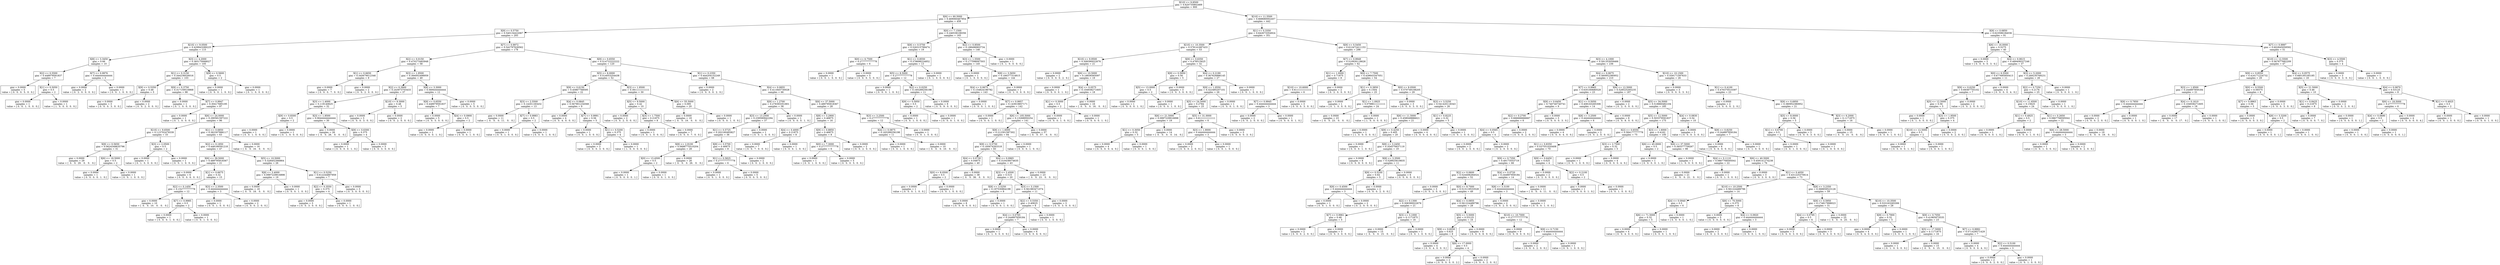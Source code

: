 digraph Tree {
0 [label="X[10] <= 9.8500\ngini = 0.620735802469\nsamples = 900", shape="box"] ;
1 [label="X[6] <= 60.5000\ngini = 0.469060467954\nsamples = 458", shape="box"] ;
0 -> 1 ;
2 [label="X[9] <= 0.5750\ngini = 0.540134422067\nsamples = 293", shape="box"] ;
1 -> 2 ;
3 [label="X[10] <= 9.0500\ngini = 0.429943289225\nsamples = 115", shape="box"] ;
2 -> 3 ;
4 [label="X[8] <= 3.3450\ngini = 0.66\nsamples = 10", shape="box"] ;
3 -> 4 ;
5 [label="X[2] <= 0.5500\ngini = 0.448979591837\nsamples = 7", shape="box"] ;
4 -> 5 ;
6 [label="gini = 0.0000\nsamples = 5\nvalue = [ 0.  0.  0.  5.  0.  0.]", shape="box"] ;
5 -> 6 ;
7 [label="X[1] <= 0.5050\ngini = 0.5\nsamples = 2", shape="box"] ;
5 -> 7 ;
8 [label="gini = 0.0000\nsamples = 1\nvalue = [ 0.  0.  1.  0.  0.  0.]", shape="box"] ;
7 -> 8 ;
9 [label="gini = 0.0000\nsamples = 1\nvalue = [ 1.  0.  0.  0.  0.  0.]", shape="box"] ;
7 -> 9 ;
10 [label="X[7] <= 0.9976\ngini = 0.444444444444\nsamples = 3", shape="box"] ;
4 -> 10 ;
11 [label="gini = 0.0000\nsamples = 2\nvalue = [ 0.  2.  0.  0.  0.  0.]", shape="box"] ;
10 -> 11 ;
12 [label="gini = 0.0000\nsamples = 1\nvalue = [ 0.  0.  1.  0.  0.  0.]", shape="box"] ;
10 -> 12 ;
13 [label="X[3] <= 4.2000\ngini = 0.365170068027\nsamples = 105", shape="box"] ;
3 -> 13 ;
14 [label="X[1] <= 0.3150\ngini = 0.344236026016\nsamples = 103", shape="box"] ;
13 -> 14 ;
15 [label="X[9] <= 0.5350\ngini = 0.48\nsamples = 5", shape="box"] ;
14 -> 15 ;
16 [label="gini = 0.0000\nsamples = 3\nvalue = [ 0.  0.  0.  3.  0.  0.]", shape="box"] ;
15 -> 16 ;
17 [label="gini = 0.0000\nsamples = 2\nvalue = [ 0.  0.  2.  0.  0.  0.]", shape="box"] ;
15 -> 17 ;
18 [label="X[9] <= 0.3750\ngini = 0.317159516868\nsamples = 98", shape="box"] ;
14 -> 18 ;
19 [label="gini = 0.0000\nsamples = 1\nvalue = [ 0.  1.  0.  0.  0.  0.]", shape="box"] ;
18 -> 19 ;
20 [label="X[7] <= 0.9947\ngini = 0.30417685195\nsamples = 97", shape="box"] ;
18 -> 20 ;
21 [label="gini = 0.0000\nsamples = 1\nvalue = [ 0.  1.  0.  0.  0.  0.]", shape="box"] ;
20 -> 21 ;
22 [label="X[6] <= 24.0000\ngini = 0.290581597222\nsamples = 96", shape="box"] ;
20 -> 22 ;
23 [label="X[10] <= 9.6500\ngini = 0.115702479339\nsamples = 33", shape="box"] ;
22 -> 23 ;
24 [label="X[9] <= 0.5650\ngini = 0.0624349635796\nsamples = 31", shape="box"] ;
23 -> 24 ;
25 [label="gini = 0.0000\nsamples = 29\nvalue = [  0.   0.  29.   0.   0.   0.]", shape="box"] ;
24 -> 25 ;
26 [label="X[6] <= 18.5000\ngini = 0.5\nsamples = 2", shape="box"] ;
24 -> 26 ;
27 [label="gini = 0.0000\nsamples = 1\nvalue = [ 0.  0.  0.  0.  1.  0.]", shape="box"] ;
26 -> 27 ;
28 [label="gini = 0.0000\nsamples = 1\nvalue = [ 0.  0.  1.  0.  0.  0.]", shape="box"] ;
26 -> 28 ;
29 [label="X[3] <= 2.0500\ngini = 0.5\nsamples = 2", shape="box"] ;
23 -> 29 ;
30 [label="gini = 0.0000\nsamples = 1\nvalue = [ 0.  1.  0.  0.  0.  0.]", shape="box"] ;
29 -> 30 ;
31 [label="gini = 0.0000\nsamples = 1\nvalue = [ 0.  0.  1.  0.  0.  0.]", shape="box"] ;
29 -> 31 ;
32 [label="X[1] <= 0.6850\ngini = 0.362307886117\nsamples = 63", shape="box"] ;
22 -> 32 ;
33 [label="X[2] <= 0.1850\ngini = 0.448166591218\nsamples = 47", shape="box"] ;
32 -> 33 ;
34 [label="X[6] <= 39.5000\ngini = 0.489795918367\nsamples = 21", shape="box"] ;
33 -> 34 ;
35 [label="gini = 0.0000\nsamples = 6\nvalue = [ 0.  0.  0.  6.  0.  0.]", shape="box"] ;
34 -> 35 ;
36 [label="X[1] <= 0.6675\ngini = 0.32\nsamples = 15", shape="box"] ;
34 -> 36 ;
37 [label="X[2] <= 0.1450\ngini = 0.152777777778\nsamples = 12", shape="box"] ;
36 -> 37 ;
38 [label="gini = 0.0000\nsamples = 10\nvalue = [  0.   0.  10.   0.   0.   0.]", shape="box"] ;
37 -> 38 ;
39 [label="X[7] <= 0.9985\ngini = 0.5\nsamples = 2", shape="box"] ;
37 -> 39 ;
40 [label="gini = 0.0000\nsamples = 1\nvalue = [ 0.  0.  0.  1.  0.  0.]", shape="box"] ;
39 -> 40 ;
41 [label="gini = 0.0000\nsamples = 1\nvalue = [ 0.  0.  1.  0.  0.  0.]", shape="box"] ;
39 -> 41 ;
42 [label="X[3] <= 2.3500\ngini = 0.444444444444\nsamples = 3", shape="box"] ;
36 -> 42 ;
43 [label="gini = 0.0000\nsamples = 1\nvalue = [ 0.  0.  1.  0.  0.  0.]", shape="box"] ;
42 -> 43 ;
44 [label="gini = 0.0000\nsamples = 2\nvalue = [ 0.  0.  0.  2.  0.  0.]", shape="box"] ;
42 -> 44 ;
45 [label="X[5] <= 10.5000\ngini = 0.328402366864\nsamples = 26", shape="box"] ;
33 -> 45 ;
46 [label="X[8] <= 3.4000\ngini = 0.0997229916898\nsamples = 19", shape="box"] ;
45 -> 46 ;
47 [label="gini = 0.0000\nsamples = 18\nvalue = [  0.   0.  18.   0.   0.   0.]", shape="box"] ;
46 -> 47 ;
48 [label="gini = 0.0000\nsamples = 1\nvalue = [ 0.  0.  0.  1.  0.  0.]", shape="box"] ;
46 -> 48 ;
49 [label="X[1] <= 0.5250\ngini = 0.612244897959\nsamples = 7", shape="box"] ;
45 -> 49 ;
50 [label="X[2] <= 0.3550\ngini = 0.375\nsamples = 4", shape="box"] ;
49 -> 50 ;
51 [label="gini = 0.0000\nsamples = 3\nvalue = [ 0.  0.  3.  0.  0.  0.]", shape="box"] ;
50 -> 51 ;
52 [label="gini = 0.0000\nsamples = 1\nvalue = [ 0.  0.  0.  1.  0.  0.]", shape="box"] ;
50 -> 52 ;
53 [label="gini = 0.0000\nsamples = 3\nvalue = [ 0.  3.  0.  0.  0.  0.]", shape="box"] ;
49 -> 53 ;
54 [label="gini = 0.0000\nsamples = 16\nvalue = [  0.   0.  16.   0.   0.   0.]", shape="box"] ;
32 -> 54 ;
55 [label="X[9] <= 0.5600\ngini = 0.5\nsamples = 2", shape="box"] ;
13 -> 55 ;
56 [label="gini = 0.0000\nsamples = 1\nvalue = [ 0.  0.  0.  1.  0.  0.]", shape="box"] ;
55 -> 56 ;
57 [label="gini = 0.0000\nsamples = 1\nvalue = [ 0.  1.  0.  0.  0.  0.]", shape="box"] ;
55 -> 57 ;
58 [label="X[7] <= 0.9972\ngini = 0.542797626562\nsamples = 178", shape="box"] ;
2 -> 58 ;
59 [label="X[2] <= 0.0150\ngini = 0.470273483948\nsamples = 58", shape="box"] ;
58 -> 59 ;
60 [label="X[1] <= 0.6650\ngini = 0.345679012346\nsamples = 9", shape="box"] ;
59 -> 60 ;
61 [label="gini = 0.0000\nsamples = 7\nvalue = [ 0.  0.  0.  7.  0.  0.]", shape="box"] ;
60 -> 61 ;
62 [label="gini = 0.0000\nsamples = 2\nvalue = [ 0.  0.  2.  0.  0.  0.]", shape="box"] ;
60 -> 62 ;
63 [label="X[3] <= 1.9500\ngini = 0.394002498959\nsamples = 49", shape="box"] ;
59 -> 63 ;
64 [label="X[2] <= 0.3900\ngini = 0.243973703433\nsamples = 37", shape="box"] ;
63 -> 64 ;
65 [label="X[3] <= 1.4000\ngini = 0.119140625\nsamples = 32", shape="box"] ;
64 -> 65 ;
66 [label="X[9] <= 0.8300\ngini = 0.5\nsamples = 2", shape="box"] ;
65 -> 66 ;
67 [label="gini = 0.0000\nsamples = 1\nvalue = [ 0.  0.  1.  0.  0.  0.]", shape="box"] ;
66 -> 67 ;
68 [label="gini = 0.0000\nsamples = 1\nvalue = [ 0.  1.  0.  0.  0.  0.]", shape="box"] ;
66 -> 68 ;
69 [label="X[3] <= 1.8500\ngini = 0.0644444444444\nsamples = 30", shape="box"] ;
65 -> 69 ;
70 [label="gini = 0.0000\nsamples = 26\nvalue = [  0.   0.  26.   0.   0.   0.]", shape="box"] ;
69 -> 70 ;
71 [label="X[9] <= 0.6300\ngini = 0.375\nsamples = 4", shape="box"] ;
69 -> 71 ;
72 [label="gini = 0.0000\nsamples = 1\nvalue = [ 0.  0.  0.  0.  1.  0.]", shape="box"] ;
71 -> 72 ;
73 [label="gini = 0.0000\nsamples = 3\nvalue = [ 0.  0.  3.  0.  0.  0.]", shape="box"] ;
71 -> 73 ;
74 [label="X[10] <= 9.3000\ngini = 0.48\nsamples = 5", shape="box"] ;
64 -> 74 ;
75 [label="gini = 0.0000\nsamples = 3\nvalue = [ 0.  0.  0.  3.  0.  0.]", shape="box"] ;
74 -> 75 ;
76 [label="gini = 0.0000\nsamples = 2\nvalue = [ 0.  0.  2.  0.  0.  0.]", shape="box"] ;
74 -> 76 ;
77 [label="X[8] <= 3.3000\ngini = 0.569444444444\nsamples = 12", shape="box"] ;
63 -> 77 ;
78 [label="X[9] <= 0.6550\ngini = 0.448979591837\nsamples = 7", shape="box"] ;
77 -> 78 ;
79 [label="gini = 0.0000\nsamples = 5\nvalue = [ 0.  0.  5.  0.  0.  0.]", shape="box"] ;
78 -> 79 ;
80 [label="X[4] <= 0.0900\ngini = 0.5\nsamples = 2", shape="box"] ;
78 -> 80 ;
81 [label="gini = 0.0000\nsamples = 1\nvalue = [ 0.  0.  0.  0.  1.  0.]", shape="box"] ;
80 -> 81 ;
82 [label="gini = 0.0000\nsamples = 1\nvalue = [ 0.  0.  0.  1.  0.  0.]", shape="box"] ;
80 -> 82 ;
83 [label="gini = 0.0000\nsamples = 5\nvalue = [ 0.  0.  0.  5.  0.  0.]", shape="box"] ;
77 -> 83 ;
84 [label="X[9] <= 0.6550\ngini = 0.514722222222\nsamples = 120", shape="box"] ;
58 -> 84 ;
85 [label="X[5] <= 8.0000\ngini = 0.514053254438\nsamples = 52", shape="box"] ;
84 -> 85 ;
86 [label="X[9] <= 0.6150\ngini = 0.45867768595\nsamples = 22", shape="box"] ;
85 -> 86 ;
87 [label="X[3] <= 2.5500\ngini = 0.14201183432\nsamples = 13", shape="box"] ;
86 -> 87 ;
88 [label="gini = 0.0000\nsamples = 11\nvalue = [  0.   0.   0.  11.   0.   0.]", shape="box"] ;
87 -> 88 ;
89 [label="X[7] <= 0.9983\ngini = 0.5\nsamples = 2", shape="box"] ;
87 -> 89 ;
90 [label="gini = 0.0000\nsamples = 1\nvalue = [ 0.  0.  1.  0.  0.  0.]", shape="box"] ;
89 -> 90 ;
91 [label="gini = 0.0000\nsamples = 1\nvalue = [ 0.  0.  0.  1.  0.  0.]", shape="box"] ;
89 -> 91 ;
92 [label="X[4] <= 0.0845\ngini = 0.567901234568\nsamples = 9", shape="box"] ;
86 -> 92 ;
93 [label="gini = 0.0000\nsamples = 4\nvalue = [ 0.  0.  4.  0.  0.  0.]", shape="box"] ;
92 -> 93 ;
94 [label="X[7] <= 0.9991\ngini = 0.56\nsamples = 5", shape="box"] ;
92 -> 94 ;
95 [label="gini = 0.0000\nsamples = 1\nvalue = [ 0.  0.  1.  0.  0.  0.]", shape="box"] ;
94 -> 95 ;
96 [label="X[1] <= 0.5200\ngini = 0.375\nsamples = 4", shape="box"] ;
94 -> 96 ;
97 [label="gini = 0.0000\nsamples = 3\nvalue = [ 0.  0.  0.  3.  0.  0.]", shape="box"] ;
96 -> 97 ;
98 [label="gini = 0.0000\nsamples = 1\nvalue = [ 1.  0.  0.  0.  0.  0.]", shape="box"] ;
96 -> 98 ;
99 [label="X[3] <= 1.9500\ngini = 0.391111111111\nsamples = 30", shape="box"] ;
85 -> 99 ;
100 [label="X[5] <= 9.5000\ngini = 0.42\nsamples = 10", shape="box"] ;
99 -> 100 ;
101 [label="gini = 0.0000\nsamples = 2\nvalue = [ 0.  0.  2.  0.  0.  0.]", shape="box"] ;
100 -> 101 ;
102 [label="X[3] <= 1.7500\ngini = 0.21875\nsamples = 8", shape="box"] ;
100 -> 102 ;
103 [label="gini = 0.0000\nsamples = 1\nvalue = [ 0.  0.  1.  0.  0.  0.]", shape="box"] ;
102 -> 103 ;
104 [label="gini = 0.0000\nsamples = 7\nvalue = [ 0.  0.  0.  7.  0.  0.]", shape="box"] ;
102 -> 104 ;
105 [label="X[6] <= 55.5000\ngini = 0.095\nsamples = 20", shape="box"] ;
99 -> 105 ;
106 [label="gini = 0.0000\nsamples = 19\nvalue = [  0.   0.  19.   0.   0.   0.]", shape="box"] ;
105 -> 106 ;
107 [label="gini = 0.0000\nsamples = 1\nvalue = [ 0.  0.  0.  1.  0.  0.]", shape="box"] ;
105 -> 107 ;
108 [label="X[1] <= 0.2350\ngini = 0.444204152249\nsamples = 68", shape="box"] ;
84 -> 108 ;
109 [label="gini = 0.0000\nsamples = 2\nvalue = [ 0.  0.  0.  0.  2.  0.]", shape="box"] ;
108 -> 109 ;
110 [label="X[4] <= 0.0855\ngini = 0.411845730028\nsamples = 66", shape="box"] ;
108 -> 110 ;
111 [label="X[9] <= 1.2700\ngini = 0.278393351801\nsamples = 38", shape="box"] ;
110 -> 111 ;
112 [label="X[3] <= 13.2500\ngini = 0.239590942294\nsamples = 37", shape="box"] ;
111 -> 112 ;
113 [label="X[1] <= 0.5725\ngini = 0.202160493827\nsamples = 36", shape="box"] ;
112 -> 113 ;
114 [label="X[8] <= 2.9100\ngini = 0.0688775510204\nsamples = 28", shape="box"] ;
113 -> 114 ;
115 [label="X[0] <= 13.4500\ngini = 0.5\nsamples = 2", shape="box"] ;
114 -> 115 ;
116 [label="gini = 0.0000\nsamples = 1\nvalue = [ 0.  0.  0.  0.  0.  1.]", shape="box"] ;
115 -> 116 ;
117 [label="gini = 0.0000\nsamples = 1\nvalue = [ 0.  0.  0.  1.  0.  0.]", shape="box"] ;
115 -> 117 ;
118 [label="gini = 0.0000\nsamples = 26\nvalue = [  0.   0.   0.  26.   0.   0.]", shape="box"] ;
114 -> 118 ;
119 [label="X[8] <= 3.5700\ngini = 0.46875\nsamples = 8", shape="box"] ;
113 -> 119 ;
120 [label="X[1] <= 0.5825\ngini = 0.277777777778\nsamples = 6", shape="box"] ;
119 -> 120 ;
121 [label="gini = 0.0000\nsamples = 1\nvalue = [ 0.  0.  1.  0.  0.  0.]", shape="box"] ;
120 -> 121 ;
122 [label="gini = 0.0000\nsamples = 5\nvalue = [ 0.  0.  0.  5.  0.  0.]", shape="box"] ;
120 -> 122 ;
123 [label="gini = 0.0000\nsamples = 2\nvalue = [ 0.  0.  2.  0.  0.  0.]", shape="box"] ;
119 -> 123 ;
124 [label="gini = 0.0000\nsamples = 1\nvalue = [ 0.  0.  1.  0.  0.  0.]", shape="box"] ;
112 -> 124 ;
125 [label="gini = 0.0000\nsamples = 1\nvalue = [ 0.  0.  0.  0.  1.  0.]", shape="box"] ;
111 -> 125 ;
126 [label="X[6] <= 37.5000\ngini = 0.489795918367\nsamples = 28", shape="box"] ;
110 -> 126 ;
127 [label="X[8] <= 3.2900\ngini = 0.46875\nsamples = 16", shape="box"] ;
126 -> 127 ;
128 [label="X[4] <= 0.4000\ngini = 0.21875\nsamples = 8", shape="box"] ;
127 -> 128 ;
129 [label="gini = 0.0000\nsamples = 7\nvalue = [ 0.  0.  7.  0.  0.  0.]", shape="box"] ;
128 -> 129 ;
130 [label="gini = 0.0000\nsamples = 1\nvalue = [ 0.  0.  0.  1.  0.  0.]", shape="box"] ;
128 -> 130 ;
131 [label="X[9] <= 0.8850\ngini = 0.46875\nsamples = 8", shape="box"] ;
127 -> 131 ;
132 [label="X[0] <= 7.3000\ngini = 0.277777777778\nsamples = 6", shape="box"] ;
131 -> 132 ;
133 [label="gini = 0.0000\nsamples = 1\nvalue = [ 0.  0.  1.  0.  0.  0.]", shape="box"] ;
132 -> 133 ;
134 [label="gini = 0.0000\nsamples = 5\nvalue = [ 0.  0.  0.  5.  0.  0.]", shape="box"] ;
132 -> 134 ;
135 [label="gini = 0.0000\nsamples = 2\nvalue = [ 0.  0.  2.  0.  0.  0.]", shape="box"] ;
131 -> 135 ;
136 [label="X[3] <= 3.2500\ngini = 0.277777777778\nsamples = 12", shape="box"] ;
126 -> 136 ;
137 [label="X[4] <= 0.0875\ngini = 0.165289256198\nsamples = 11", shape="box"] ;
136 -> 137 ;
138 [label="gini = 0.0000\nsamples = 1\nvalue = [ 0.  0.  1.  0.  0.  0.]", shape="box"] ;
137 -> 138 ;
139 [label="gini = 0.0000\nsamples = 10\nvalue = [  0.   0.   0.  10.   0.   0.]", shape="box"] ;
137 -> 139 ;
140 [label="gini = 0.0000\nsamples = 1\nvalue = [ 0.  0.  1.  0.  0.  0.]", shape="box"] ;
136 -> 140 ;
141 [label="X[0] <= 7.1500\ngini = 0.246538108356\nsamples = 165", shape="box"] ;
1 -> 141 ;
142 [label="X[9] <= 0.5750\ngini = 0.526315789474\nsamples = 19", shape="box"] ;
141 -> 142 ;
143 [label="X[0] <= 6.7500\ngini = 0.277777777778\nsamples = 6", shape="box"] ;
142 -> 143 ;
144 [label="gini = 0.0000\nsamples = 1\nvalue = [ 0.  0.  1.  0.  0.  0.]", shape="box"] ;
143 -> 144 ;
145 [label="gini = 0.0000\nsamples = 5\nvalue = [ 0.  0.  0.  5.  0.  0.]", shape="box"] ;
143 -> 145 ;
146 [label="X[1] <= 0.8550\ngini = 0.378698224852\nsamples = 13", shape="box"] ;
142 -> 146 ;
147 [label="X[5] <= 8.5000\ngini = 0.277777777778\nsamples = 12", shape="box"] ;
146 -> 147 ;
148 [label="gini = 0.0000\nsamples = 1\nvalue = [ 0.  0.  0.  1.  0.  0.]", shape="box"] ;
147 -> 148 ;
149 [label="X[2] <= 0.0250\ngini = 0.165289256198\nsamples = 11", shape="box"] ;
147 -> 149 ;
150 [label="X[9] <= 0.5950\ngini = 0.5\nsamples = 2", shape="box"] ;
149 -> 150 ;
151 [label="gini = 0.0000\nsamples = 1\nvalue = [ 0.  0.  1.  0.  0.  0.]", shape="box"] ;
150 -> 151 ;
152 [label="gini = 0.0000\nsamples = 1\nvalue = [ 0.  0.  0.  1.  0.  0.]", shape="box"] ;
150 -> 152 ;
153 [label="gini = 0.0000\nsamples = 9\nvalue = [ 0.  0.  9.  0.  0.  0.]", shape="box"] ;
149 -> 153 ;
154 [label="gini = 0.0000\nsamples = 1\nvalue = [ 0.  1.  0.  0.  0.  0.]", shape="box"] ;
146 -> 154 ;
155 [label="X[2] <= 0.8500\ngini = 0.188496903734\nsamples = 146", shape="box"] ;
141 -> 155 ;
156 [label="X[3] <= 1.5500\ngini = 0.177598097503\nsamples = 145", shape="box"] ;
155 -> 156 ;
157 [label="gini = 0.0000\nsamples = 1\nvalue = [ 0.  1.  0.  0.  0.  0.]", shape="box"] ;
156 -> 157 ;
158 [label="X[8] <= 3.5650\ngini = 0.166377314815\nsamples = 144", shape="box"] ;
156 -> 158 ;
159 [label="X[4] <= 0.0675\ngini = 0.154824196782\nsamples = 143", shape="box"] ;
158 -> 159 ;
160 [label="gini = 0.0000\nsamples = 1\nvalue = [ 0.  0.  0.  1.  0.  0.]", shape="box"] ;
159 -> 160 ;
161 [label="X[7] <= 0.9957\ngini = 0.143919857171\nsamples = 142", shape="box"] ;
159 -> 161 ;
162 [label="gini = 0.0000\nsamples = 1\nvalue = [ 0.  0.  0.  1.  0.  0.]", shape="box"] ;
161 -> 162 ;
163 [label="X[6] <= 105.5000\ngini = 0.13268950254\nsamples = 141", shape="box"] ;
161 -> 163 ;
164 [label="X[9] <= 1.6000\ngini = 0.212301587302\nsamples = 84", shape="box"] ;
163 -> 164 ;
165 [label="X[9] <= 0.5750\ngini = 0.195674263318\nsamples = 83", shape="box"] ;
164 -> 165 ;
166 [label="X[4] <= 0.0730\ngini = 0.04875\nsamples = 40", shape="box"] ;
165 -> 166 ;
167 [label="X[0] <= 8.0500\ngini = 0.5\nsamples = 2", shape="box"] ;
166 -> 167 ;
168 [label="gini = 0.0000\nsamples = 1\nvalue = [ 0.  0.  0.  1.  0.  0.]", shape="box"] ;
167 -> 168 ;
169 [label="gini = 0.0000\nsamples = 1\nvalue = [ 0.  0.  1.  0.  0.  0.]", shape="box"] ;
167 -> 169 ;
170 [label="gini = 0.0000\nsamples = 38\nvalue = [  0.   0.  38.   0.   0.   0.]", shape="box"] ;
166 -> 170 ;
171 [label="X[4] <= 0.0965\ngini = 0.310438074635\nsamples = 43", shape="box"] ;
165 -> 171 ;
172 [label="X[3] <= 2.4500\ngini = 0.515\nsamples = 20", shape="box"] ;
171 -> 172 ;
173 [label="X[8] <= 3.5250\ngini = 0.197530864198\nsamples = 9", shape="box"] ;
172 -> 173 ;
174 [label="gini = 0.0000\nsamples = 8\nvalue = [ 0.  0.  8.  0.  0.  0.]", shape="box"] ;
173 -> 174 ;
175 [label="gini = 0.0000\nsamples = 1\nvalue = [ 0.  0.  0.  1.  0.  0.]", shape="box"] ;
173 -> 175 ;
176 [label="X[3] <= 3.1500\ngini = 0.561983471074\nsamples = 11", shape="box"] ;
172 -> 176 ;
177 [label="X[2] <= 0.5350\ngini = 0.40625\nsamples = 8", shape="box"] ;
176 -> 177 ;
178 [label="X[4] <= 0.0765\ngini = 0.244897959184\nsamples = 7", shape="box"] ;
177 -> 178 ;
179 [label="gini = 0.0000\nsamples = 1\nvalue = [ 0.  1.  0.  0.  0.  0.]", shape="box"] ;
178 -> 179 ;
180 [label="gini = 0.0000\nsamples = 6\nvalue = [ 0.  0.  0.  6.  0.  0.]", shape="box"] ;
178 -> 180 ;
181 [label="gini = 0.0000\nsamples = 1\nvalue = [ 0.  0.  1.  0.  0.  0.]", shape="box"] ;
177 -> 181 ;
182 [label="gini = 0.0000\nsamples = 3\nvalue = [ 0.  0.  3.  0.  0.  0.]", shape="box"] ;
176 -> 182 ;
183 [label="gini = 0.0000\nsamples = 23\nvalue = [  0.   0.  23.   0.   0.   0.]", shape="box"] ;
171 -> 183 ;
184 [label="gini = 0.0000\nsamples = 1\nvalue = [ 0.  0.  0.  1.  0.  0.]", shape="box"] ;
164 -> 184 ;
185 [label="gini = 0.0000\nsamples = 57\nvalue = [  0.   0.  57.   0.   0.   0.]", shape="box"] ;
163 -> 185 ;
186 [label="gini = 0.0000\nsamples = 1\nvalue = [ 0.  1.  0.  0.  0.  0.]", shape="box"] ;
158 -> 186 ;
187 [label="gini = 0.0000\nsamples = 1\nvalue = [ 0.  1.  0.  0.  0.  0.]", shape="box"] ;
155 -> 187 ;
188 [label="X[10] <= 11.5500\ngini = 0.668680002457\nsamples = 442", shape="box"] ;
0 -> 188 ;
189 [label="X[1] <= 0.3350\ngini = 0.642673354924\nsamples = 351", shape="box"] ;
188 -> 189 ;
190 [label="X[10] <= 10.3500\ngini = 0.578141687433\nsamples = 53", shape="box"] ;
189 -> 190 ;
191 [label="X[10] <= 9.9500\ngini = 0.308390022676\nsamples = 21", shape="box"] ;
190 -> 191 ;
192 [label="gini = 0.0000\nsamples = 2\nvalue = [ 0.  0.  0.  0.  2.  0.]", shape="box"] ;
191 -> 192 ;
193 [label="X[6] <= 10.5000\ngini = 0.18836565097\nsamples = 19", shape="box"] ;
191 -> 193 ;
194 [label="gini = 0.0000\nsamples = 1\nvalue = [ 0.  0.  0.  0.  1.  0.]", shape="box"] ;
193 -> 194 ;
195 [label="X[4] <= 0.0575\ngini = 0.104938271605\nsamples = 18", shape="box"] ;
193 -> 195 ;
196 [label="X[1] <= 0.3000\ngini = 0.5\nsamples = 2", shape="box"] ;
195 -> 196 ;
197 [label="gini = 0.0000\nsamples = 1\nvalue = [ 0.  0.  0.  1.  0.  0.]", shape="box"] ;
196 -> 197 ;
198 [label="gini = 0.0000\nsamples = 1\nvalue = [ 0.  0.  0.  0.  1.  0.]", shape="box"] ;
196 -> 198 ;
199 [label="gini = 0.0000\nsamples = 16\nvalue = [  0.   0.   0.  16.   0.   0.]", shape="box"] ;
195 -> 199 ;
200 [label="X[9] <= 0.6350\ngini = 0.478515625\nsamples = 32", shape="box"] ;
190 -> 200 ;
201 [label="X[9] <= 0.5950\ngini = 0.56\nsamples = 5", shape="box"] ;
200 -> 201 ;
202 [label="X[5] <= 13.0000\ngini = 0.5\nsamples = 2", shape="box"] ;
201 -> 202 ;
203 [label="gini = 0.0000\nsamples = 1\nvalue = [ 0.  0.  0.  0.  1.  0.]", shape="box"] ;
202 -> 203 ;
204 [label="gini = 0.0000\nsamples = 1\nvalue = [ 0.  0.  0.  1.  0.  0.]", shape="box"] ;
202 -> 204 ;
205 [label="gini = 0.0000\nsamples = 3\nvalue = [ 0.  0.  3.  0.  0.  0.]", shape="box"] ;
201 -> 205 ;
206 [label="X[4] <= 0.2190\ngini = 0.367626886145\nsamples = 27", shape="box"] ;
200 -> 206 ;
207 [label="X[9] <= 1.0550\ngini = 0.322485207101\nsamples = 26", shape="box"] ;
206 -> 207 ;
208 [label="X[5] <= 24.5000\ngini = 0.2784\nsamples = 25", shape="box"] ;
207 -> 208 ;
209 [label="X[6] <= 21.5000\ngini = 0.0997229916898\nsamples = 19", shape="box"] ;
208 -> 209 ;
210 [label="X[1] <= 0.3050\ngini = 0.32\nsamples = 5", shape="box"] ;
209 -> 210 ;
211 [label="gini = 0.0000\nsamples = 4\nvalue = [ 0.  0.  0.  0.  4.  0.]", shape="box"] ;
210 -> 211 ;
212 [label="gini = 0.0000\nsamples = 1\nvalue = [ 0.  0.  0.  1.  0.  0.]", shape="box"] ;
210 -> 212 ;
213 [label="gini = 0.0000\nsamples = 14\nvalue = [  0.   0.   0.   0.  14.   0.]", shape="box"] ;
209 -> 213 ;
214 [label="X[5] <= 31.0000\ngini = 0.611111111111\nsamples = 6", shape="box"] ;
208 -> 214 ;
215 [label="X[3] <= 1.9000\ngini = 0.444444444444\nsamples = 3", shape="box"] ;
214 -> 215 ;
216 [label="gini = 0.0000\nsamples = 2\nvalue = [ 0.  0.  0.  2.  0.  0.]", shape="box"] ;
215 -> 216 ;
217 [label="gini = 0.0000\nsamples = 1\nvalue = [ 0.  0.  1.  0.  0.  0.]", shape="box"] ;
215 -> 217 ;
218 [label="gini = 0.0000\nsamples = 3\nvalue = [ 0.  0.  0.  0.  3.  0.]", shape="box"] ;
214 -> 218 ;
219 [label="gini = 0.0000\nsamples = 1\nvalue = [ 0.  0.  0.  1.  0.  0.]", shape="box"] ;
207 -> 219 ;
220 [label="gini = 0.0000\nsamples = 1\nvalue = [ 0.  0.  1.  0.  0.  0.]", shape="box"] ;
206 -> 220 ;
221 [label="X[9] <= 0.5450\ngini = 0.612472411153\nsamples = 298", shape="box"] ;
189 -> 221 ;
222 [label="X[7] <= 0.9949\ngini = 0.510926118626\nsamples = 62", shape="box"] ;
221 -> 222 ;
223 [label="X[1] <= 1.0000\ngini = 0.71875\nsamples = 8", shape="box"] ;
222 -> 223 ;
224 [label="X[10] <= 10.6000\ngini = 0.611111111111\nsamples = 6", shape="box"] ;
223 -> 224 ;
225 [label="X[7] <= 0.9945\ngini = 0.444444444444\nsamples = 3", shape="box"] ;
224 -> 225 ;
226 [label="gini = 0.0000\nsamples = 2\nvalue = [ 0.  0.  2.  0.  0.  0.]", shape="box"] ;
225 -> 226 ;
227 [label="gini = 0.0000\nsamples = 1\nvalue = [ 0.  0.  0.  0.  1.  0.]", shape="box"] ;
225 -> 227 ;
228 [label="gini = 0.0000\nsamples = 3\nvalue = [ 0.  0.  0.  3.  0.  0.]", shape="box"] ;
224 -> 228 ;
229 [label="gini = 0.0000\nsamples = 2\nvalue = [ 0.  2.  0.  0.  0.  0.]", shape="box"] ;
223 -> 229 ;
230 [label="X[0] <= 7.7500\ngini = 0.439643347051\nsamples = 54", shape="box"] ;
222 -> 230 ;
231 [label="X[1] <= 0.3850\ngini = 0.1504\nsamples = 25", shape="box"] ;
230 -> 231 ;
232 [label="gini = 0.0000\nsamples = 1\nvalue = [ 0.  1.  0.  0.  0.  0.]", shape="box"] ;
231 -> 232 ;
233 [label="X[1] <= 1.0925\ngini = 0.0798611111111\nsamples = 24", shape="box"] ;
231 -> 233 ;
234 [label="gini = 0.0000\nsamples = 23\nvalue = [  0.   0.  23.   0.   0.   0.]", shape="box"] ;
233 -> 234 ;
235 [label="gini = 0.0000\nsamples = 1\nvalue = [ 1.  0.  0.  0.  0.  0.]", shape="box"] ;
233 -> 235 ;
236 [label="X[0] <= 8.0500\ngini = 0.570749108205\nsamples = 29", shape="box"] ;
230 -> 236 ;
237 [label="gini = 0.0000\nsamples = 3\nvalue = [ 0.  0.  0.  3.  0.  0.]", shape="box"] ;
236 -> 237 ;
238 [label="X[3] <= 3.5250\ngini = 0.541420118343\nsamples = 26", shape="box"] ;
236 -> 238 ;
239 [label="X[6] <= 11.5000\ngini = 0.458049886621\nsamples = 21", shape="box"] ;
238 -> 239 ;
240 [label="gini = 0.0000\nsamples = 1\nvalue = [ 1.  0.  0.  0.  0.  0.]", shape="box"] ;
239 -> 240 ;
241 [label="X[9] <= 0.4250\ngini = 0.405\nsamples = 20", shape="box"] ;
239 -> 241 ;
242 [label="gini = 0.0000\nsamples = 1\nvalue = [ 0.  0.  0.  1.  0.  0.]", shape="box"] ;
241 -> 242 ;
243 [label="X[8] <= 3.2450\ngini = 0.354570637119\nsamples = 19", shape="box"] ;
241 -> 243 ;
244 [label="gini = 0.0000\nsamples = 8\nvalue = [ 0.  0.  8.  0.  0.  0.]", shape="box"] ;
243 -> 244 ;
245 [label="X[8] <= 3.3500\ngini = 0.528925619835\nsamples = 11", shape="box"] ;
243 -> 245 ;
246 [label="X[9] <= 0.5250\ngini = 0.64\nsamples = 5", shape="box"] ;
245 -> 246 ;
247 [label="X[9] <= 0.4500\ngini = 0.444444444444\nsamples = 3", shape="box"] ;
246 -> 247 ;
248 [label="gini = 0.0000\nsamples = 1\nvalue = [ 0.  0.  1.  0.  0.  0.]", shape="box"] ;
247 -> 248 ;
249 [label="gini = 0.0000\nsamples = 2\nvalue = [ 0.  2.  0.  0.  0.  0.]", shape="box"] ;
247 -> 249 ;
250 [label="gini = 0.0000\nsamples = 2\nvalue = [ 0.  0.  0.  2.  0.  0.]", shape="box"] ;
246 -> 250 ;
251 [label="gini = 0.0000\nsamples = 6\nvalue = [ 0.  0.  6.  0.  0.  0.]", shape="box"] ;
245 -> 251 ;
252 [label="X[1] <= 0.8225\ngini = 0.32\nsamples = 5", shape="box"] ;
238 -> 252 ;
253 [label="gini = 0.0000\nsamples = 4\nvalue = [ 0.  0.  0.  4.  0.  0.]", shape="box"] ;
252 -> 253 ;
254 [label="gini = 0.0000\nsamples = 1\nvalue = [ 0.  0.  1.  0.  0.  0.]", shape="box"] ;
252 -> 254 ;
255 [label="X[3] <= 4.1000\ngini = 0.591353059466\nsamples = 236", shape="box"] ;
221 -> 255 ;
256 [label="X[4] <= 0.0675\ngini = 0.560952380952\nsamples = 210", shape="box"] ;
255 -> 256 ;
257 [label="X[7] <= 0.9965\ngini = 0.635160680529\nsamples = 23", shape="box"] ;
256 -> 257 ;
258 [label="X[9] <= 0.6450\ngini = 0.740740740741\nsamples = 9", shape="box"] ;
257 -> 258 ;
259 [label="X[2] <= 0.2700\ngini = 0.666666666667\nsamples = 6", shape="box"] ;
258 -> 259 ;
260 [label="X[4] <= 0.0565\ngini = 0.5\nsamples = 4", shape="box"] ;
259 -> 260 ;
261 [label="gini = 0.0000\nsamples = 2\nvalue = [ 0.  0.  2.  0.  0.  0.]", shape="box"] ;
260 -> 261 ;
262 [label="gini = 0.0000\nsamples = 2\nvalue = [ 0.  2.  0.  0.  0.  0.]", shape="box"] ;
260 -> 262 ;
263 [label="gini = 0.0000\nsamples = 2\nvalue = [ 0.  0.  0.  2.  0.  0.]", shape="box"] ;
259 -> 263 ;
264 [label="gini = 0.0000\nsamples = 3\nvalue = [ 0.  0.  0.  0.  3.  0.]", shape="box"] ;
258 -> 264 ;
265 [label="X[1] <= 0.5050\ngini = 0.408163265306\nsamples = 14", shape="box"] ;
257 -> 265 ;
266 [label="X[8] <= 3.2500\ngini = 0.444444444444\nsamples = 6", shape="box"] ;
265 -> 266 ;
267 [label="gini = 0.0000\nsamples = 4\nvalue = [ 0.  0.  0.  4.  0.  0.]", shape="box"] ;
266 -> 267 ;
268 [label="gini = 0.0000\nsamples = 2\nvalue = [ 0.  0.  2.  0.  0.  0.]", shape="box"] ;
266 -> 268 ;
269 [label="gini = 0.0000\nsamples = 8\nvalue = [ 0.  0.  8.  0.  0.  0.]", shape="box"] ;
265 -> 269 ;
270 [label="X[6] <= 12.5000\ngini = 0.528525265235\nsamples = 187", shape="box"] ;
256 -> 270 ;
271 [label="gini = 0.0000\nsamples = 2\nvalue = [ 0.  2.  0.  0.  0.  0.]", shape="box"] ;
270 -> 271 ;
272 [label="X[5] <= 34.5000\ngini = 0.518860482104\nsamples = 185", shape="box"] ;
270 -> 272 ;
273 [label="X[5] <= 12.5000\ngini = 0.503379591837\nsamples = 175", shape="box"] ;
272 -> 273 ;
274 [label="X[2] <= 0.6550\ngini = 0.584177777778\nsamples = 75", shape="box"] ;
273 -> 274 ;
275 [label="X[1] <= 0.8350\ngini = 0.537551020408\nsamples = 70", shape="box"] ;
274 -> 275 ;
276 [label="X[9] <= 0.7350\ngini = 0.49173553719\nsamples = 66", shape="box"] ;
275 -> 276 ;
277 [label="X[2] <= 0.0600\ngini = 0.524408284024\nsamples = 52", shape="box"] ;
276 -> 277 ;
278 [label="gini = 0.0000\nsamples = 3\nvalue = [ 0.  0.  3.  0.  0.  0.]", shape="box"] ;
277 -> 278 ;
279 [label="X[0] <= 8.7000\ngini = 0.513119533528\nsamples = 49", shape="box"] ;
277 -> 279 ;
280 [label="X[2] <= 0.1300\ngini = 0.308390022676\nsamples = 21", shape="box"] ;
279 -> 280 ;
281 [label="X[7] <= 0.9961\ngini = 0.48\nsamples = 5", shape="box"] ;
280 -> 281 ;
282 [label="gini = 0.0000\nsamples = 2\nvalue = [ 0.  0.  0.  2.  0.  0.]", shape="box"] ;
281 -> 282 ;
283 [label="gini = 0.0000\nsamples = 3\nvalue = [ 0.  0.  3.  0.  0.  0.]", shape="box"] ;
281 -> 283 ;
284 [label="X[3] <= 3.1000\ngini = 0.1171875\nsamples = 16", shape="box"] ;
280 -> 284 ;
285 [label="gini = 0.0000\nsamples = 15\nvalue = [  0.   0.   0.  15.   0.   0.]", shape="box"] ;
284 -> 285 ;
286 [label="gini = 0.0000\nsamples = 1\nvalue = [ 0.  0.  1.  0.  0.  0.]", shape="box"] ;
284 -> 286 ;
287 [label="X[4] <= 0.0855\ngini = 0.561224489796\nsamples = 28", shape="box"] ;
279 -> 287 ;
288 [label="X[5] <= 5.5000\ngini = 0.53125\nsamples = 16", shape="box"] ;
287 -> 288 ;
289 [label="X[9] <= 0.6050\ngini = 0.625\nsamples = 8", shape="box"] ;
288 -> 289 ;
290 [label="gini = 0.0000\nsamples = 4\nvalue = [ 0.  0.  4.  0.  0.  0.]", shape="box"] ;
289 -> 290 ;
291 [label="X[6] <= 17.0000\ngini = 0.5\nsamples = 4", shape="box"] ;
289 -> 291 ;
292 [label="gini = 0.0000\nsamples = 2\nvalue = [ 0.  0.  0.  0.  0.  2.]", shape="box"] ;
291 -> 292 ;
293 [label="gini = 0.0000\nsamples = 2\nvalue = [ 0.  0.  0.  2.  0.  0.]", shape="box"] ;
291 -> 293 ;
294 [label="gini = 0.0000\nsamples = 8\nvalue = [ 0.  0.  0.  8.  0.  0.]", shape="box"] ;
288 -> 294 ;
295 [label="X[10] <= 10.7000\ngini = 0.277777777778\nsamples = 12", shape="box"] ;
287 -> 295 ;
296 [label="gini = 0.0000\nsamples = 9\nvalue = [ 0.  0.  9.  0.  0.  0.]", shape="box"] ;
295 -> 296 ;
297 [label="X[9] <= 0.7150\ngini = 0.444444444444\nsamples = 3", shape="box"] ;
295 -> 297 ;
298 [label="gini = 0.0000\nsamples = 2\nvalue = [ 0.  0.  0.  2.  0.  0.]", shape="box"] ;
297 -> 298 ;
299 [label="gini = 0.0000\nsamples = 1\nvalue = [ 0.  0.  1.  0.  0.  0.]", shape="box"] ;
297 -> 299 ;
300 [label="X[4] <= 0.0720\ngini = 0.244897959184\nsamples = 14", shape="box"] ;
276 -> 300 ;
301 [label="X[8] <= 3.3100\ngini = 0.444444444444\nsamples = 3", shape="box"] ;
300 -> 301 ;
302 [label="gini = 0.0000\nsamples = 2\nvalue = [ 0.  0.  2.  0.  0.  0.]", shape="box"] ;
301 -> 302 ;
303 [label="gini = 0.0000\nsamples = 1\nvalue = [ 0.  0.  0.  1.  0.  0.]", shape="box"] ;
301 -> 303 ;
304 [label="gini = 0.0000\nsamples = 11\nvalue = [  0.   0.   0.  11.   0.   0.]", shape="box"] ;
300 -> 304 ;
305 [label="X[9] <= 0.6450\ngini = 0.625\nsamples = 4", shape="box"] ;
275 -> 305 ;
306 [label="gini = 0.0000\nsamples = 2\nvalue = [ 0.  2.  0.  0.  0.  0.]", shape="box"] ;
305 -> 306 ;
307 [label="X[2] <= 0.2100\ngini = 0.5\nsamples = 2", shape="box"] ;
305 -> 307 ;
308 [label="gini = 0.0000\nsamples = 1\nvalue = [ 0.  0.  0.  0.  1.  0.]", shape="box"] ;
307 -> 308 ;
309 [label="gini = 0.0000\nsamples = 1\nvalue = [ 0.  0.  1.  0.  0.  0.]", shape="box"] ;
307 -> 309 ;
310 [label="X[3] <= 2.7500\ngini = 0.32\nsamples = 5", shape="box"] ;
274 -> 310 ;
311 [label="gini = 0.0000\nsamples = 1\nvalue = [ 0.  0.  1.  0.  0.  0.]", shape="box"] ;
310 -> 311 ;
312 [label="gini = 0.0000\nsamples = 4\nvalue = [ 0.  0.  0.  0.  4.  0.]", shape="box"] ;
310 -> 312 ;
313 [label="X[3] <= 1.6000\ngini = 0.4162\nsamples = 100", shape="box"] ;
273 -> 313 ;
314 [label="X[6] <= 45.0000\ngini = 0.5\nsamples = 2", shape="box"] ;
313 -> 314 ;
315 [label="gini = 0.0000\nsamples = 1\nvalue = [ 0.  0.  0.  0.  1.  0.]", shape="box"] ;
314 -> 315 ;
316 [label="gini = 0.0000\nsamples = 1\nvalue = [ 1.  0.  0.  0.  0.  0.]", shape="box"] ;
314 -> 316 ;
317 [label="X[6] <= 37.5000\ngini = 0.393377759267\nsamples = 98", shape="box"] ;
313 -> 317 ;
318 [label="X[4] <= 0.1110\ngini = 0.0867768595041\nsamples = 22", shape="box"] ;
317 -> 318 ;
319 [label="gini = 0.0000\nsamples = 21\nvalue = [  0.   0.   0.  21.   0.   0.]", shape="box"] ;
318 -> 319 ;
320 [label="gini = 0.0000\nsamples = 1\nvalue = [ 0.  0.  1.  0.  0.  0.]", shape="box"] ;
318 -> 320 ;
321 [label="X[6] <= 40.5000\ngini = 0.459141274238\nsamples = 76", shape="box"] ;
317 -> 321 ;
322 [label="gini = 0.0000\nsamples = 3\nvalue = [ 0.  0.  3.  0.  0.  0.]", shape="box"] ;
321 -> 322 ;
323 [label="X[1] <= 0.4050\ngini = 0.431225370614\nsamples = 73", shape="box"] ;
321 -> 323 ;
324 [label="X[10] <= 10.2500\ngini = 0.561224489796\nsamples = 14", shape="box"] ;
323 -> 324 ;
325 [label="X[4] <= 0.0940\ngini = 0.5\nsamples = 6", shape="box"] ;
324 -> 325 ;
326 [label="X[6] <= 71.5000\ngini = 0.32\nsamples = 5", shape="box"] ;
325 -> 326 ;
327 [label="gini = 0.0000\nsamples = 4\nvalue = [ 0.  0.  4.  0.  0.  0.]", shape="box"] ;
326 -> 327 ;
328 [label="gini = 0.0000\nsamples = 1\nvalue = [ 0.  0.  0.  1.  0.  0.]", shape="box"] ;
326 -> 328 ;
329 [label="gini = 0.0000\nsamples = 1\nvalue = [ 0.  0.  0.  0.  1.  0.]", shape="box"] ;
325 -> 329 ;
330 [label="X[6] <= 70.5000\ngini = 0.375\nsamples = 8", shape="box"] ;
324 -> 330 ;
331 [label="gini = 0.0000\nsamples = 5\nvalue = [ 0.  0.  0.  5.  0.  0.]", shape="box"] ;
330 -> 331 ;
332 [label="X[4] <= 0.0920\ngini = 0.444444444444\nsamples = 3", shape="box"] ;
330 -> 332 ;
333 [label="gini = 0.0000\nsamples = 2\nvalue = [ 0.  0.  2.  0.  0.  0.]", shape="box"] ;
332 -> 333 ;
334 [label="gini = 0.0000\nsamples = 1\nvalue = [ 0.  0.  0.  1.  0.  0.]", shape="box"] ;
332 -> 334 ;
335 [label="X[8] <= 3.2350\ngini = 0.368859523126\nsamples = 59", shape="box"] ;
323 -> 335 ;
336 [label="X[9] <= 0.5950\ngini = 0.174817898023\nsamples = 31", shape="box"] ;
335 -> 336 ;
337 [label="X[4] <= 0.0795\ngini = 0.5\nsamples = 6", shape="box"] ;
336 -> 337 ;
338 [label="gini = 0.0000\nsamples = 3\nvalue = [ 0.  0.  0.  3.  0.  0.]", shape="box"] ;
337 -> 338 ;
339 [label="gini = 0.0000\nsamples = 3\nvalue = [ 0.  0.  3.  0.  0.  0.]", shape="box"] ;
337 -> 339 ;
340 [label="gini = 0.0000\nsamples = 25\nvalue = [  0.   0.   0.  25.   0.   0.]", shape="box"] ;
336 -> 340 ;
341 [label="X[10] <= 10.3500\ngini = 0.533163265306\nsamples = 28", shape="box"] ;
335 -> 341 ;
342 [label="X[9] <= 0.7900\ngini = 0.32\nsamples = 5", shape="box"] ;
341 -> 342 ;
343 [label="gini = 0.0000\nsamples = 4\nvalue = [ 0.  0.  4.  0.  0.  0.]", shape="box"] ;
342 -> 343 ;
344 [label="gini = 0.0000\nsamples = 1\nvalue = [ 0.  0.  0.  1.  0.  0.]", shape="box"] ;
342 -> 344 ;
345 [label="X[9] <= 0.7050\ngini = 0.41965973535\nsamples = 23", shape="box"] ;
341 -> 345 ;
346 [label="X[5] <= 17.5000\ngini = 0.1171875\nsamples = 16", shape="box"] ;
345 -> 346 ;
347 [label="gini = 0.0000\nsamples = 1\nvalue = [ 0.  1.  0.  0.  0.  0.]", shape="box"] ;
346 -> 347 ;
348 [label="gini = 0.0000\nsamples = 15\nvalue = [  0.   0.   0.  15.   0.   0.]", shape="box"] ;
346 -> 348 ;
349 [label="X[7] <= 0.9992\ngini = 0.571428571429\nsamples = 7", shape="box"] ;
345 -> 349 ;
350 [label="gini = 0.0000\nsamples = 4\nvalue = [ 0.  0.  0.  0.  4.  0.]", shape="box"] ;
349 -> 350 ;
351 [label="X[2] <= 0.5100\ngini = 0.444444444444\nsamples = 3", shape="box"] ;
349 -> 351 ;
352 [label="gini = 0.0000\nsamples = 2\nvalue = [ 0.  0.  0.  2.  0.  0.]", shape="box"] ;
351 -> 352 ;
353 [label="gini = 0.0000\nsamples = 1\nvalue = [ 0.  0.  1.  0.  0.  0.]", shape="box"] ;
351 -> 353 ;
354 [label="X[4] <= 0.0830\ngini = 0.54\nsamples = 10", shape="box"] ;
272 -> 354 ;
355 [label="gini = 0.0000\nsamples = 3\nvalue = [ 0.  0.  0.  3.  0.  0.]", shape="box"] ;
354 -> 355 ;
356 [label="X[9] <= 0.8250\ngini = 0.244897959184\nsamples = 7", shape="box"] ;
354 -> 356 ;
357 [label="gini = 0.0000\nsamples = 6\nvalue = [ 0.  0.  6.  0.  0.  0.]", shape="box"] ;
356 -> 357 ;
358 [label="gini = 0.0000\nsamples = 1\nvalue = [ 0.  1.  0.  0.  0.  0.]", shape="box"] ;
356 -> 358 ;
359 [label="X[10] <= 10.1500\ngini = 0.559171597633\nsamples = 26", shape="box"] ;
255 -> 359 ;
360 [label="gini = 0.0000\nsamples = 3\nvalue = [ 0.  0.  0.  0.  3.  0.]", shape="box"] ;
359 -> 360 ;
361 [label="X[1] <= 0.4100\ngini = 0.476370510397\nsamples = 23", shape="box"] ;
359 -> 361 ;
362 [label="gini = 0.0000\nsamples = 2\nvalue = [ 0.  0.  0.  0.  2.  0.]", shape="box"] ;
361 -> 362 ;
363 [label="X[9] <= 0.6950\ngini = 0.380952380952\nsamples = 21", shape="box"] ;
361 -> 363 ;
364 [label="X[5] <= 8.0000\ngini = 0.56\nsamples = 5", shape="box"] ;
363 -> 364 ;
365 [label="X[1] <= 0.6700\ngini = 0.5\nsamples = 2", shape="box"] ;
364 -> 365 ;
366 [label="gini = 0.0000\nsamples = 1\nvalue = [ 0.  0.  1.  0.  0.  0.]", shape="box"] ;
365 -> 366 ;
367 [label="gini = 0.0000\nsamples = 1\nvalue = [ 0.  1.  0.  0.  0.  0.]", shape="box"] ;
365 -> 367 ;
368 [label="gini = 0.0000\nsamples = 3\nvalue = [ 0.  0.  0.  3.  0.  0.]", shape="box"] ;
364 -> 368 ;
369 [label="X[3] <= 6.2000\ngini = 0.1171875\nsamples = 16", shape="box"] ;
363 -> 369 ;
370 [label="gini = 0.0000\nsamples = 15\nvalue = [  0.   0.  15.   0.   0.   0.]", shape="box"] ;
369 -> 370 ;
371 [label="gini = 0.0000\nsamples = 1\nvalue = [ 0.  0.  0.  1.  0.  0.]", shape="box"] ;
369 -> 371 ;
372 [label="X[9] <= 0.6850\ngini = 0.623596184036\nsamples = 91", shape="box"] ;
188 -> 372 ;
373 [label="X[6] <= 16.0000\ngini = 0.5275\nsamples = 40", shape="box"] ;
372 -> 373 ;
374 [label="gini = 0.0000\nsamples = 3\nvalue = [ 0.  0.  0.  0.  3.  0.]", shape="box"] ;
373 -> 374 ;
375 [label="X[4] <= 0.0615\ngini = 0.489408327246\nsamples = 37", shape="box"] ;
373 -> 375 ;
376 [label="X[0] <= 6.5500\ngini = 0.677685950413\nsamples = 11", shape="box"] ;
375 -> 376 ;
377 [label="X[9] <= 0.6250\ngini = 0.69387755102\nsamples = 7", shape="box"] ;
376 -> 377 ;
378 [label="X[5] <= 12.5000\ngini = 0.56\nsamples = 5", shape="box"] ;
377 -> 378 ;
379 [label="gini = 0.0000\nsamples = 1\nvalue = [ 0.  1.  0.  0.  0.  0.]", shape="box"] ;
378 -> 379 ;
380 [label="X[3] <= 1.9500\ngini = 0.375\nsamples = 4", shape="box"] ;
378 -> 380 ;
381 [label="X[10] <= 12.5000\ngini = 0.5\nsamples = 2", shape="box"] ;
380 -> 381 ;
382 [label="gini = 0.0000\nsamples = 1\nvalue = [ 0.  0.  0.  0.  1.  0.]", shape="box"] ;
381 -> 382 ;
383 [label="gini = 0.0000\nsamples = 1\nvalue = [ 0.  0.  0.  1.  0.  0.]", shape="box"] ;
381 -> 383 ;
384 [label="gini = 0.0000\nsamples = 2\nvalue = [ 0.  0.  0.  2.  0.  0.]", shape="box"] ;
380 -> 384 ;
385 [label="gini = 0.0000\nsamples = 2\nvalue = [ 0.  0.  2.  0.  0.  0.]", shape="box"] ;
377 -> 385 ;
386 [label="gini = 0.0000\nsamples = 4\nvalue = [ 0.  0.  0.  0.  4.  0.]", shape="box"] ;
376 -> 386 ;
387 [label="X[3] <= 5.2000\ngini = 0.269230769231\nsamples = 26", shape="box"] ;
375 -> 387 ;
388 [label="X[2] <= 0.7250\ngini = 0.2176\nsamples = 25", shape="box"] ;
387 -> 388 ;
389 [label="X[10] <= 11.6500\ngini = 0.15625\nsamples = 24", shape="box"] ;
388 -> 389 ;
390 [label="X[1] <= 0.4925\ngini = 0.5\nsamples = 2", shape="box"] ;
389 -> 390 ;
391 [label="gini = 0.0000\nsamples = 1\nvalue = [ 0.  0.  0.  0.  1.  0.]", shape="box"] ;
390 -> 391 ;
392 [label="gini = 0.0000\nsamples = 1\nvalue = [ 0.  0.  0.  1.  0.  0.]", shape="box"] ;
390 -> 392 ;
393 [label="X[1] <= 0.2650\ngini = 0.0867768595041\nsamples = 22", shape="box"] ;
389 -> 393 ;
394 [label="X[6] <= 28.5000\ngini = 0.444444444444\nsamples = 3", shape="box"] ;
393 -> 394 ;
395 [label="gini = 0.0000\nsamples = 1\nvalue = [ 0.  0.  1.  0.  0.  0.]", shape="box"] ;
394 -> 395 ;
396 [label="gini = 0.0000\nsamples = 2\nvalue = [ 0.  0.  0.  2.  0.  0.]", shape="box"] ;
394 -> 396 ;
397 [label="gini = 0.0000\nsamples = 19\nvalue = [  0.   0.   0.  19.   0.   0.]", shape="box"] ;
393 -> 397 ;
398 [label="gini = 0.0000\nsamples = 1\nvalue = [ 0.  0.  0.  0.  1.  0.]", shape="box"] ;
388 -> 398 ;
399 [label="gini = 0.0000\nsamples = 1\nvalue = [ 0.  0.  0.  0.  1.  0.]", shape="box"] ;
387 -> 399 ;
400 [label="X[7] <= 0.9997\ngini = 0.602845059592\nsamples = 51", shape="box"] ;
372 -> 400 ;
401 [label="X[10] <= 12.5500\ngini = 0.567677682209\nsamples = 47", shape="box"] ;
400 -> 401 ;
402 [label="X[9] <= 0.8550\ngini = 0.416171224732\nsamples = 29", shape="box"] ;
401 -> 402 ;
403 [label="X[3] <= 1.9500\ngini = 0.244897959184\nsamples = 21", shape="box"] ;
402 -> 403 ;
404 [label="X[9] <= 0.7850\ngini = 0.444444444444\nsamples = 3", shape="box"] ;
403 -> 404 ;
405 [label="gini = 0.0000\nsamples = 2\nvalue = [ 0.  0.  0.  2.  0.  0.]", shape="box"] ;
404 -> 405 ;
406 [label="gini = 0.0000\nsamples = 1\nvalue = [ 0.  0.  0.  0.  1.  0.]", shape="box"] ;
404 -> 406 ;
407 [label="X[4] <= 0.1610\ngini = 0.104938271605\nsamples = 18", shape="box"] ;
403 -> 407 ;
408 [label="gini = 0.0000\nsamples = 17\nvalue = [  0.   0.   0.   0.  17.   0.]", shape="box"] ;
407 -> 408 ;
409 [label="gini = 0.0000\nsamples = 1\nvalue = [ 0.  0.  0.  1.  0.  0.]", shape="box"] ;
407 -> 409 ;
410 [label="X[0] <= 9.5500\ngini = 0.59375\nsamples = 8", shape="box"] ;
402 -> 410 ;
411 [label="X[7] <= 0.9963\ngini = 0.56\nsamples = 5", shape="box"] ;
410 -> 411 ;
412 [label="gini = 0.0000\nsamples = 3\nvalue = [ 0.  0.  0.  0.  3.  0.]", shape="box"] ;
411 -> 412 ;
413 [label="X[8] <= 3.3200\ngini = 0.5\nsamples = 2", shape="box"] ;
411 -> 413 ;
414 [label="gini = 0.0000\nsamples = 1\nvalue = [ 0.  0.  0.  0.  0.  1.]", shape="box"] ;
413 -> 414 ;
415 [label="gini = 0.0000\nsamples = 1\nvalue = [ 0.  0.  0.  1.  0.  0.]", shape="box"] ;
413 -> 415 ;
416 [label="gini = 0.0000\nsamples = 3\nvalue = [ 0.  0.  0.  3.  0.  0.]", shape="box"] ;
410 -> 416 ;
417 [label="X[4] <= 0.0575\ngini = 0.685185185185\nsamples = 18", shape="box"] ;
401 -> 417 ;
418 [label="X[5] <= 21.5000\ngini = 0.46\nsamples = 10", shape="box"] ;
417 -> 418 ;
419 [label="X[1] <= 0.8425\ngini = 0.21875\nsamples = 8", shape="box"] ;
418 -> 419 ;
420 [label="gini = 0.0000\nsamples = 7\nvalue = [ 0.  0.  0.  0.  7.  0.]", shape="box"] ;
419 -> 420 ;
421 [label="gini = 0.0000\nsamples = 1\nvalue = [ 0.  0.  0.  0.  0.  1.]", shape="box"] ;
419 -> 421 ;
422 [label="gini = 0.0000\nsamples = 2\nvalue = [ 0.  0.  0.  2.  0.  0.]", shape="box"] ;
418 -> 422 ;
423 [label="X[4] <= 0.0870\ngini = 0.53125\nsamples = 8", shape="box"] ;
417 -> 423 ;
424 [label="X[6] <= 18.5000\ngini = 0.277777777778\nsamples = 6", shape="box"] ;
423 -> 424 ;
425 [label="X[4] <= 0.0690\ngini = 0.5\nsamples = 2", shape="box"] ;
424 -> 425 ;
426 [label="gini = 0.0000\nsamples = 1\nvalue = [ 0.  0.  0.  1.  0.  0.]", shape="box"] ;
425 -> 426 ;
427 [label="gini = 0.0000\nsamples = 1\nvalue = [ 0.  0.  0.  0.  0.  1.]", shape="box"] ;
425 -> 427 ;
428 [label="gini = 0.0000\nsamples = 4\nvalue = [ 0.  0.  0.  0.  0.  4.]", shape="box"] ;
424 -> 428 ;
429 [label="X[1] <= 0.4925\ngini = 0.5\nsamples = 2", shape="box"] ;
423 -> 429 ;
430 [label="gini = 0.0000\nsamples = 1\nvalue = [ 0.  0.  1.  0.  0.  0.]", shape="box"] ;
429 -> 430 ;
431 [label="gini = 0.0000\nsamples = 1\nvalue = [ 0.  0.  0.  1.  0.  0.]", shape="box"] ;
429 -> 431 ;
432 [label="X[3] <= 4.5500\ngini = 0.375\nsamples = 4", shape="box"] ;
400 -> 432 ;
433 [label="gini = 0.0000\nsamples = 3\nvalue = [ 0.  0.  0.  3.  0.  0.]", shape="box"] ;
432 -> 433 ;
434 [label="gini = 0.0000\nsamples = 1\nvalue = [ 0.  0.  1.  0.  0.  0.]", shape="box"] ;
432 -> 434 ;
}